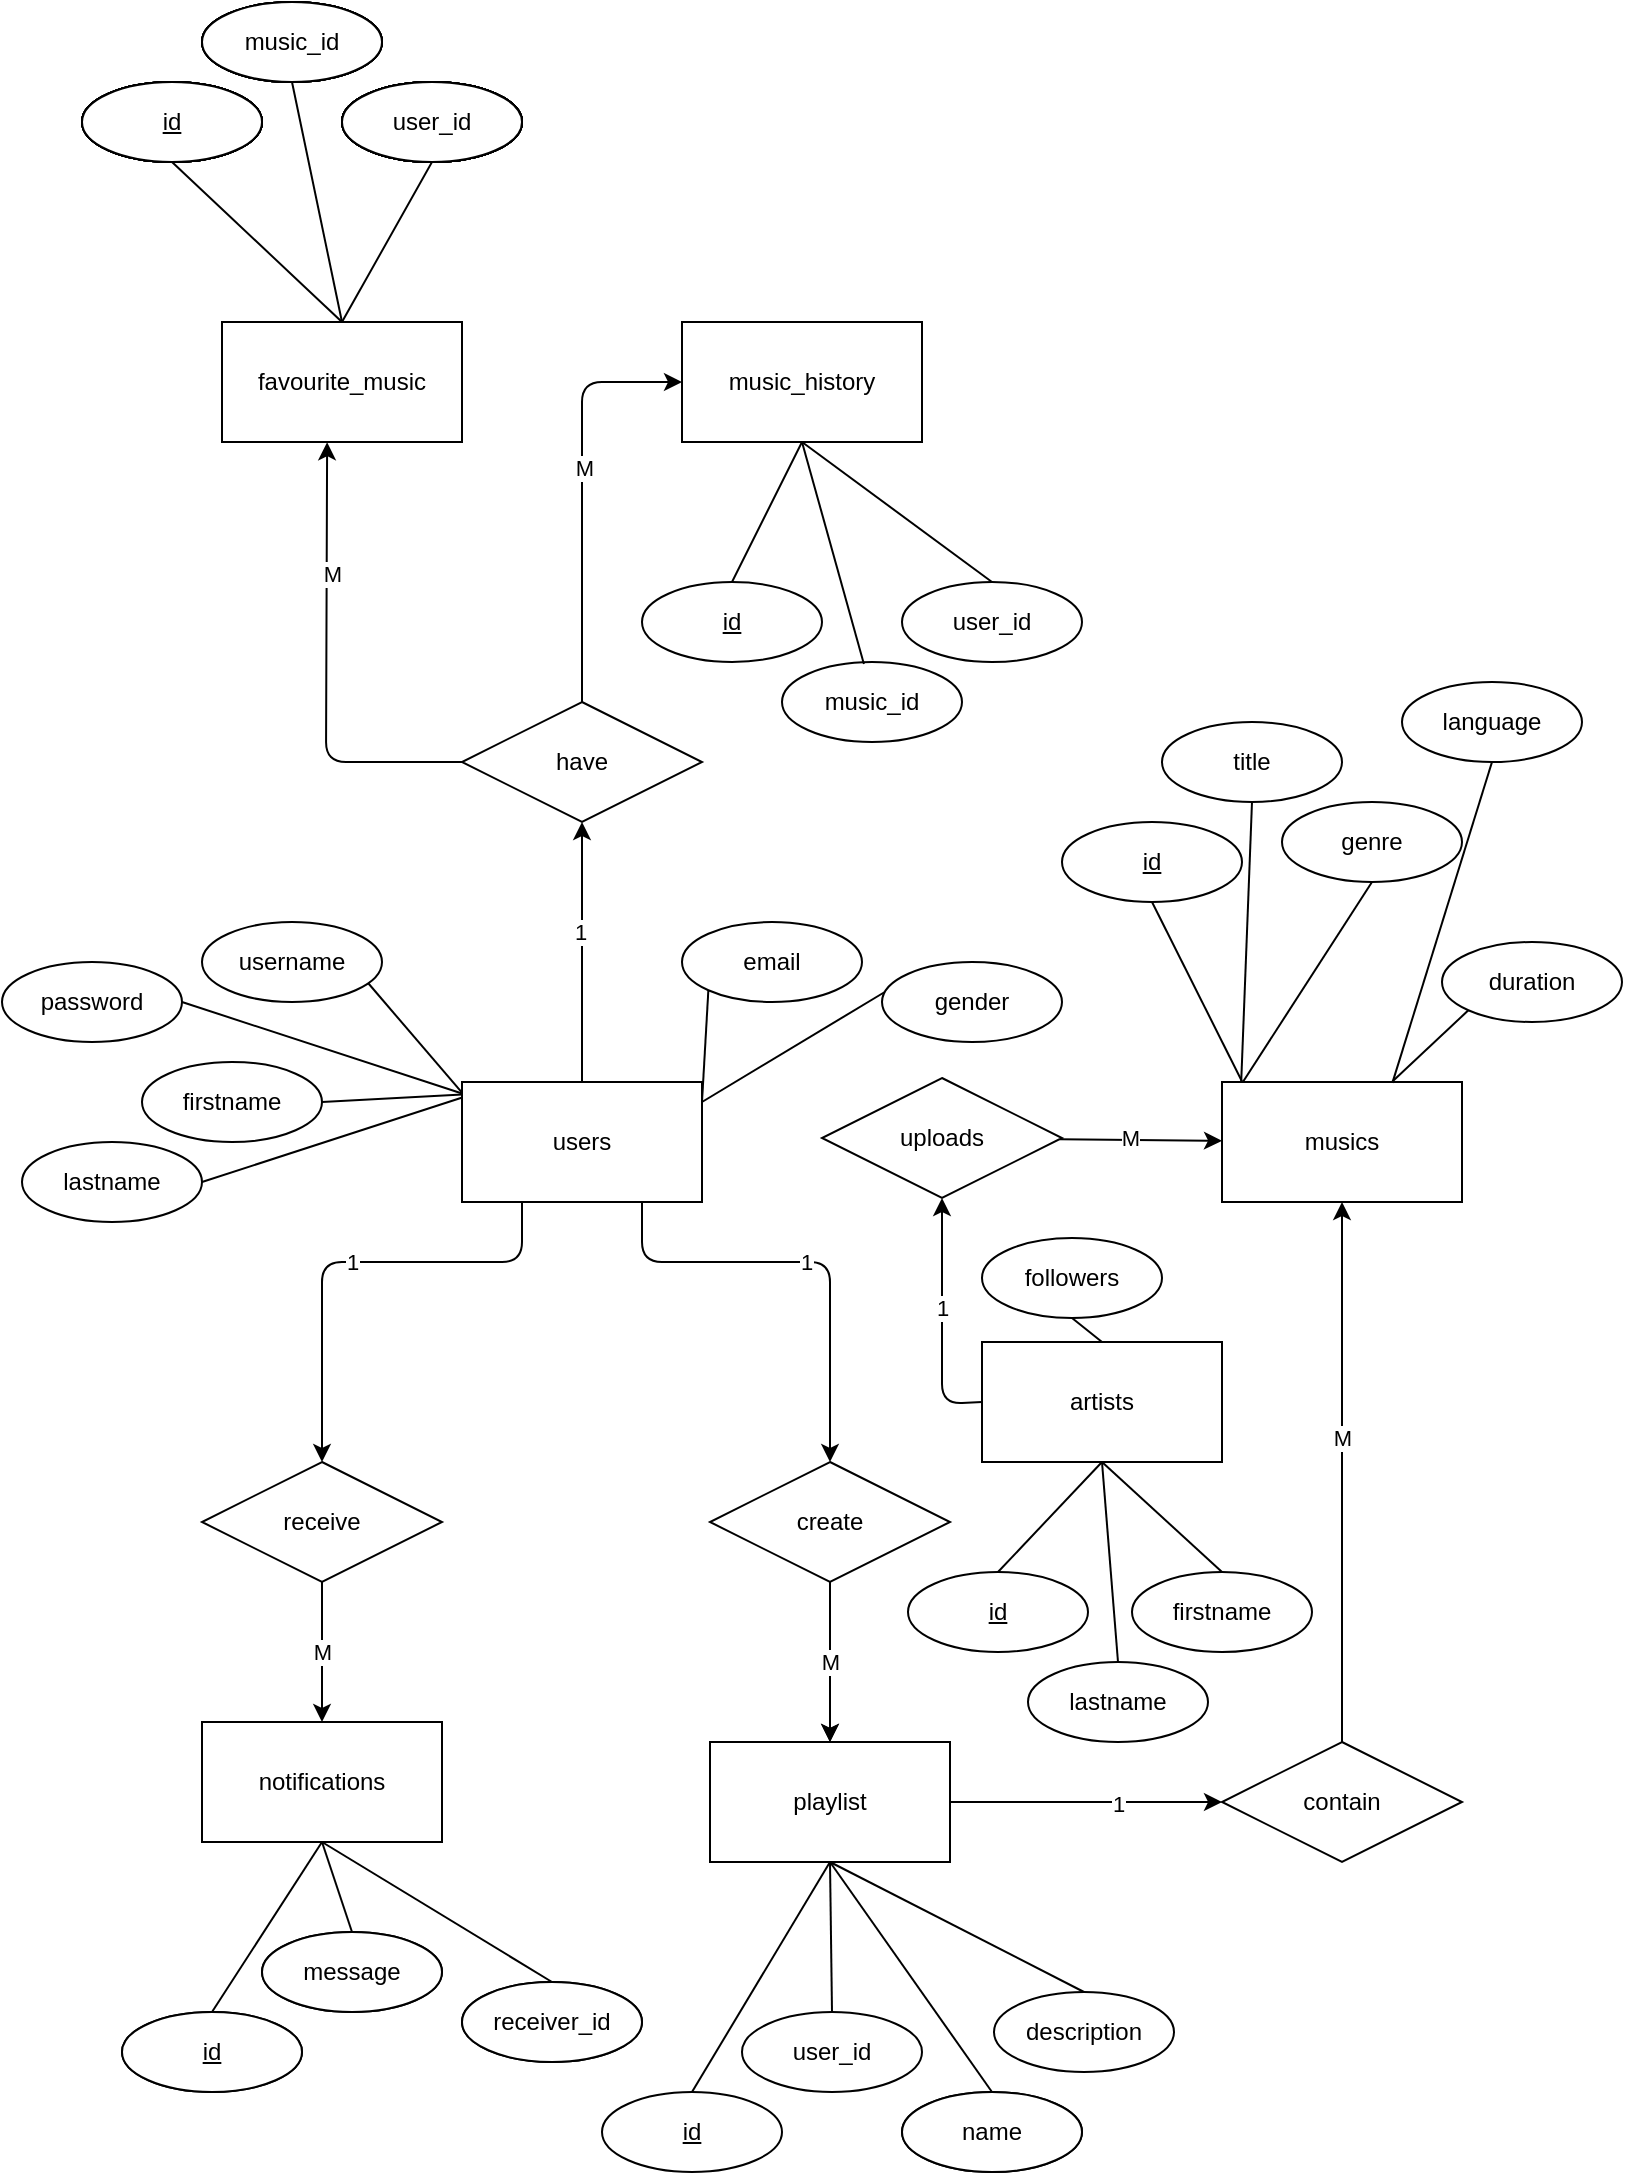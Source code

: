 <mxfile>
    <diagram id="DsQoHibvoadEAt-vH2lD" name="Page-1">
        <mxGraphModel dx="448" dy="312" grid="0" gridSize="10" guides="1" tooltips="1" connect="1" arrows="1" fold="1" page="1" pageScale="1" pageWidth="827" pageHeight="1169" background="#ffffff" math="0" shadow="0">
            <root>
                <mxCell id="0"/>
                <mxCell id="1" parent="0"/>
                <mxCell id="21" value="1" style="edgeStyle=none;html=1;entryX=0.5;entryY=0;entryDx=0;entryDy=0;exitX=0.25;exitY=1;exitDx=0;exitDy=0;fillColor=#FFFFFF;strokeColor=#000000;fontColor=#000000;labelBackgroundColor=#FFFFFF;" edge="1" parent="1" source="2" target="12">
                    <mxGeometry x="0.001" relative="1" as="geometry">
                        <Array as="points">
                            <mxPoint x="270" y="690"/>
                            <mxPoint x="170" y="690"/>
                        </Array>
                        <mxPoint as="offset"/>
                    </mxGeometry>
                </mxCell>
                <mxCell id="30" style="edgeStyle=none;html=1;entryX=0.5;entryY=1;entryDx=0;entryDy=0;fillColor=#FFFFFF;strokeColor=#000000;fontColor=#000000;labelBackgroundColor=none;" edge="1" parent="1" source="2" target="10">
                    <mxGeometry relative="1" as="geometry"/>
                </mxCell>
                <mxCell id="153" value="1" style="edgeLabel;html=1;align=center;verticalAlign=middle;resizable=0;points=[];fillColor=#FFFFFF;strokeColor=#000000;fontColor=#000000;labelBackgroundColor=none;" vertex="1" connectable="0" parent="30">
                    <mxGeometry x="0.163" y="1" relative="1" as="geometry">
                        <mxPoint as="offset"/>
                    </mxGeometry>
                </mxCell>
                <mxCell id="159" value="1" style="edgeLabel;html=1;align=center;verticalAlign=middle;resizable=0;points=[];fillColor=#FFFFFF;strokeColor=#000000;fontColor=#000000;labelBackgroundColor=#FFFFFF;" vertex="1" connectable="0" parent="30">
                    <mxGeometry x="0.163" y="1" relative="1" as="geometry">
                        <mxPoint as="offset"/>
                    </mxGeometry>
                </mxCell>
                <mxCell id="40" value="1" style="edgeStyle=none;html=1;entryX=0.5;entryY=0;entryDx=0;entryDy=0;exitX=0.75;exitY=1;exitDx=0;exitDy=0;fillColor=#FFFFFF;strokeColor=#000000;fontColor=#000000;labelBackgroundColor=#FFFFFF;" edge="1" parent="1" source="2" target="20">
                    <mxGeometry x="0.0" relative="1" as="geometry">
                        <Array as="points">
                            <mxPoint x="330" y="690"/>
                            <mxPoint x="424" y="690"/>
                        </Array>
                        <mxPoint as="offset"/>
                    </mxGeometry>
                </mxCell>
                <mxCell id="2" value="users&lt;br&gt;" style="rounded=0;whiteSpace=wrap;html=1;fillColor=#FFFFFF;strokeColor=#000000;fontColor=#000000;labelBackgroundColor=none;" vertex="1" parent="1">
                    <mxGeometry x="240" y="600" width="120" height="60" as="geometry"/>
                </mxCell>
                <mxCell id="3" value="favourite_music" style="rounded=0;whiteSpace=wrap;html=1;fillColor=#FFFFFF;strokeColor=#000000;fontColor=#000000;labelBackgroundColor=none;" vertex="1" parent="1">
                    <mxGeometry x="120" y="220" width="120" height="60" as="geometry"/>
                </mxCell>
                <mxCell id="4" value="musics" style="rounded=0;whiteSpace=wrap;html=1;fillColor=#FFFFFF;strokeColor=#000000;fontColor=#000000;labelBackgroundColor=none;" vertex="1" parent="1">
                    <mxGeometry x="620" y="600" width="120" height="60" as="geometry"/>
                </mxCell>
                <mxCell id="5" value="music_history" style="rounded=0;whiteSpace=wrap;html=1;fillColor=#FFFFFF;strokeColor=#000000;fontColor=#000000;labelBackgroundColor=none;" vertex="1" parent="1">
                    <mxGeometry x="350" y="220" width="120" height="60" as="geometry"/>
                </mxCell>
                <mxCell id="6" value="notifications" style="rounded=0;whiteSpace=wrap;html=1;fillColor=#FFFFFF;strokeColor=#000000;fontColor=#000000;labelBackgroundColor=none;" vertex="1" parent="1">
                    <mxGeometry x="110" y="920" width="120" height="60" as="geometry"/>
                </mxCell>
                <mxCell id="26" style="edgeStyle=none;html=1;entryX=0;entryY=0.5;entryDx=0;entryDy=0;fillColor=#FFFFFF;strokeColor=#000000;fontColor=#000000;labelBackgroundColor=none;" edge="1" parent="1" source="7" target="25">
                    <mxGeometry relative="1" as="geometry"/>
                </mxCell>
                <mxCell id="156" value="1" style="edgeLabel;html=1;align=center;verticalAlign=middle;resizable=0;points=[];fillColor=#FFFFFF;strokeColor=#000000;fontColor=#000000;labelBackgroundColor=none;" vertex="1" connectable="0" parent="26">
                    <mxGeometry x="0.236" y="-1" relative="1" as="geometry">
                        <mxPoint as="offset"/>
                    </mxGeometry>
                </mxCell>
                <mxCell id="162" value="1" style="edgeLabel;html=1;align=center;verticalAlign=middle;resizable=0;points=[];fillColor=#FFFFFF;strokeColor=#000000;fontColor=#000000;labelBackgroundColor=#FFFFFF;" vertex="1" connectable="0" parent="26">
                    <mxGeometry x="0.236" y="-1" relative="1" as="geometry">
                        <mxPoint as="offset"/>
                    </mxGeometry>
                </mxCell>
                <mxCell id="7" value="playlist" style="rounded=0;whiteSpace=wrap;html=1;fillColor=#FFFFFF;strokeColor=#000000;fontColor=#000000;labelBackgroundColor=none;" vertex="1" parent="1">
                    <mxGeometry x="364" y="930" width="120" height="60" as="geometry"/>
                </mxCell>
                <mxCell id="14" style="edgeStyle=none;html=1;fillColor=#FFFFFF;strokeColor=#000000;fontColor=#000000;labelBackgroundColor=none;" edge="1" parent="1" source="9" target="4">
                    <mxGeometry relative="1" as="geometry"/>
                </mxCell>
                <mxCell id="58" value="M" style="edgeLabel;html=1;align=center;verticalAlign=middle;resizable=0;points=[];fillColor=#FFFFFF;strokeColor=#000000;fontColor=#000000;labelBackgroundColor=none;" vertex="1" connectable="0" parent="14">
                    <mxGeometry x="-0.142" y="1" relative="1" as="geometry">
                        <mxPoint as="offset"/>
                    </mxGeometry>
                </mxCell>
                <mxCell id="161" value="M" style="edgeLabel;html=1;align=center;verticalAlign=middle;resizable=0;points=[];fillColor=#FFFFFF;strokeColor=#000000;fontColor=#000000;labelBackgroundColor=#FFFFFF;" vertex="1" connectable="0" parent="14">
                    <mxGeometry x="-0.142" y="1" relative="1" as="geometry">
                        <mxPoint as="offset"/>
                    </mxGeometry>
                </mxCell>
                <mxCell id="9" value="uploads" style="shape=rhombus;perimeter=rhombusPerimeter;whiteSpace=wrap;html=1;align=center;fillColor=#FFFFFF;strokeColor=#000000;fontColor=#000000;labelBackgroundColor=none;" vertex="1" parent="1">
                    <mxGeometry x="420" y="598" width="120" height="60" as="geometry"/>
                </mxCell>
                <mxCell id="31" style="edgeStyle=none;html=1;entryX=0.438;entryY=1.002;entryDx=0;entryDy=0;entryPerimeter=0;exitX=0;exitY=0.5;exitDx=0;exitDy=0;fillColor=#FFFFFF;strokeColor=#000000;fontColor=#000000;labelBackgroundColor=none;" edge="1" parent="1" source="10" target="3">
                    <mxGeometry relative="1" as="geometry">
                        <Array as="points">
                            <mxPoint x="172" y="440"/>
                        </Array>
                    </mxGeometry>
                </mxCell>
                <mxCell id="154" value="M" style="edgeLabel;html=1;align=center;verticalAlign=middle;resizable=0;points=[];fillColor=#FFFFFF;strokeColor=#000000;fontColor=#000000;labelBackgroundColor=#FFFFFF;" vertex="1" connectable="0" parent="31">
                    <mxGeometry x="0.427" y="-2" relative="1" as="geometry">
                        <mxPoint as="offset"/>
                    </mxGeometry>
                </mxCell>
                <mxCell id="32" style="edgeStyle=none;html=1;entryX=0;entryY=0.5;entryDx=0;entryDy=0;exitX=0.5;exitY=0;exitDx=0;exitDy=0;fillColor=#FFFFFF;strokeColor=#000000;fontColor=#000000;labelBackgroundColor=none;" edge="1" parent="1" source="10" target="5">
                    <mxGeometry relative="1" as="geometry">
                        <Array as="points">
                            <mxPoint x="300" y="250"/>
                        </Array>
                    </mxGeometry>
                </mxCell>
                <mxCell id="155" value="M" style="edgeLabel;html=1;align=center;verticalAlign=middle;resizable=0;points=[];fillColor=#FFFFFF;strokeColor=#000000;fontColor=#000000;labelBackgroundColor=none;" vertex="1" connectable="0" parent="32">
                    <mxGeometry x="0.121" y="-1" relative="1" as="geometry">
                        <mxPoint as="offset"/>
                    </mxGeometry>
                </mxCell>
                <mxCell id="158" value="M" style="edgeLabel;html=1;align=center;verticalAlign=middle;resizable=0;points=[];fillColor=#FFFFFF;strokeColor=#000000;fontColor=#000000;labelBackgroundColor=#FFFFFF;" vertex="1" connectable="0" parent="32">
                    <mxGeometry x="0.121" y="-1" relative="1" as="geometry">
                        <mxPoint as="offset"/>
                    </mxGeometry>
                </mxCell>
                <mxCell id="10" value="have" style="shape=rhombus;perimeter=rhombusPerimeter;whiteSpace=wrap;html=1;align=center;fillColor=#FFFFFF;strokeColor=#000000;fontColor=#000000;labelBackgroundColor=none;" vertex="1" parent="1">
                    <mxGeometry x="240" y="410" width="120" height="60" as="geometry"/>
                </mxCell>
                <mxCell id="12" value="receive" style="shape=rhombus;perimeter=rhombusPerimeter;whiteSpace=wrap;html=1;align=center;fillColor=#FFFFFF;strokeColor=#000000;fontColor=#000000;labelBackgroundColor=none;" vertex="1" parent="1">
                    <mxGeometry x="110" y="790" width="120" height="60" as="geometry"/>
                </mxCell>
                <mxCell id="24" value="M" style="edgeStyle=none;html=1;entryX=0.5;entryY=0;entryDx=0;entryDy=0;fillColor=#FFFFFF;strokeColor=#000000;fontColor=#000000;labelBackgroundColor=none;" edge="1" parent="1" source="20" target="7">
                    <mxGeometry relative="1" as="geometry"/>
                </mxCell>
                <mxCell id="20" value="create" style="shape=rhombus;perimeter=rhombusPerimeter;whiteSpace=wrap;html=1;align=center;fillColor=#FFFFFF;strokeColor=#000000;fontColor=#000000;labelBackgroundColor=none;" vertex="1" parent="1">
                    <mxGeometry x="364" y="790" width="120" height="60" as="geometry"/>
                </mxCell>
                <mxCell id="27" style="edgeStyle=none;html=1;entryX=0.5;entryY=1;entryDx=0;entryDy=0;fillColor=#FFFFFF;strokeColor=#000000;fontColor=#000000;labelBackgroundColor=none;" edge="1" parent="1" source="25" target="4">
                    <mxGeometry relative="1" as="geometry">
                        <mxPoint x="770" y="960" as="targetPoint"/>
                    </mxGeometry>
                </mxCell>
                <mxCell id="157" value="M" style="edgeLabel;html=1;align=center;verticalAlign=middle;resizable=0;points=[];fillColor=#FFFFFF;strokeColor=#000000;fontColor=#000000;labelBackgroundColor=none;" vertex="1" connectable="0" parent="27">
                    <mxGeometry x="0.124" relative="1" as="geometry">
                        <mxPoint y="-1" as="offset"/>
                    </mxGeometry>
                </mxCell>
                <mxCell id="163" value="M" style="edgeLabel;html=1;align=center;verticalAlign=middle;resizable=0;points=[];fillColor=#FFFFFF;strokeColor=#000000;fontColor=#000000;labelBackgroundColor=#FFFFFF;" vertex="1" connectable="0" parent="27">
                    <mxGeometry x="0.124" relative="1" as="geometry">
                        <mxPoint y="-1" as="offset"/>
                    </mxGeometry>
                </mxCell>
                <mxCell id="25" value="contain" style="shape=rhombus;perimeter=rhombusPerimeter;whiteSpace=wrap;html=1;align=center;fillColor=#FFFFFF;strokeColor=#000000;fontColor=#000000;labelBackgroundColor=none;" vertex="1" parent="1">
                    <mxGeometry x="620" y="930" width="120" height="60" as="geometry"/>
                </mxCell>
                <mxCell id="39" value="username" style="ellipse;whiteSpace=wrap;html=1;fillColor=#FFFFFF;strokeColor=#000000;fontColor=#000000;labelBackgroundColor=none;" vertex="1" parent="1">
                    <mxGeometry x="110" y="520" width="90" height="40" as="geometry"/>
                </mxCell>
                <mxCell id="42" value="password" style="ellipse;whiteSpace=wrap;html=1;fillColor=#FFFFFF;strokeColor=#000000;fontColor=#000000;labelBackgroundColor=none;" vertex="1" parent="1">
                    <mxGeometry x="10" y="540" width="90" height="40" as="geometry"/>
                </mxCell>
                <mxCell id="44" value="" style="endArrow=none;html=1;sketch=0;entryX=0;entryY=0.089;entryDx=0;entryDy=0;entryPerimeter=0;exitX=0.925;exitY=0.769;exitDx=0;exitDy=0;exitPerimeter=0;fillColor=#FFFFFF;strokeColor=#000000;fontColor=#000000;labelBackgroundColor=none;" edge="1" parent="1" source="39" target="2">
                    <mxGeometry width="50" height="50" relative="1" as="geometry">
                        <mxPoint x="200" y="540" as="sourcePoint"/>
                        <mxPoint x="250" y="610" as="targetPoint"/>
                    </mxGeometry>
                </mxCell>
                <mxCell id="45" value="" style="endArrow=none;html=1;sketch=0;exitX=1;exitY=0.5;exitDx=0;exitDy=0;entryX=-0.003;entryY=0.094;entryDx=0;entryDy=0;entryPerimeter=0;fillColor=#FFFFFF;strokeColor=#000000;fontColor=#000000;labelBackgroundColor=none;" edge="1" parent="1" source="42" target="2">
                    <mxGeometry width="50" height="50" relative="1" as="geometry">
                        <mxPoint x="210.0" y="550" as="sourcePoint"/>
                        <mxPoint x="230" y="620" as="targetPoint"/>
                    </mxGeometry>
                </mxCell>
                <mxCell id="47" value="firstname" style="ellipse;whiteSpace=wrap;html=1;fillColor=#FFFFFF;strokeColor=#000000;fontColor=#000000;labelBackgroundColor=none;" vertex="1" parent="1">
                    <mxGeometry x="80" y="590" width="90" height="40" as="geometry"/>
                </mxCell>
                <mxCell id="48" value="" style="endArrow=none;html=1;sketch=0;exitX=1;exitY=0.5;exitDx=0;exitDy=0;entryX=0.001;entryY=0.104;entryDx=0;entryDy=0;entryPerimeter=0;fillColor=#FFFFFF;strokeColor=#000000;fontColor=#000000;labelBackgroundColor=none;" edge="1" source="47" parent="1" target="2">
                    <mxGeometry width="50" height="50" relative="1" as="geometry">
                        <mxPoint x="210.0" y="600" as="sourcePoint"/>
                        <mxPoint x="239.64" y="655.64" as="targetPoint"/>
                    </mxGeometry>
                </mxCell>
                <mxCell id="49" value="lastname" style="ellipse;whiteSpace=wrap;html=1;fillColor=#FFFFFF;strokeColor=#000000;fontColor=#000000;labelBackgroundColor=none;" vertex="1" parent="1">
                    <mxGeometry x="20" y="630" width="90" height="40" as="geometry"/>
                </mxCell>
                <mxCell id="50" value="" style="endArrow=none;html=1;sketch=0;exitX=1;exitY=0.5;exitDx=0;exitDy=0;entryX=-0.002;entryY=0.131;entryDx=0;entryDy=0;entryPerimeter=0;fillColor=#FFFFFF;strokeColor=#000000;fontColor=#000000;labelBackgroundColor=none;" edge="1" source="49" parent="1" target="2">
                    <mxGeometry width="50" height="50" relative="1" as="geometry">
                        <mxPoint x="120.0" y="640" as="sourcePoint"/>
                        <mxPoint x="150.12" y="646.24" as="targetPoint"/>
                    </mxGeometry>
                </mxCell>
                <mxCell id="51" value="email" style="ellipse;whiteSpace=wrap;html=1;fillColor=#FFFFFF;strokeColor=#000000;fontColor=#000000;labelBackgroundColor=none;" vertex="1" parent="1">
                    <mxGeometry x="350" y="520" width="90" height="40" as="geometry"/>
                </mxCell>
                <mxCell id="52" value="" style="endArrow=none;html=1;sketch=0;exitX=0;exitY=1;exitDx=0;exitDy=0;entryX=1;entryY=0.167;entryDx=0;entryDy=0;entryPerimeter=0;fillColor=#FFFFFF;strokeColor=#000000;fontColor=#000000;labelBackgroundColor=none;" edge="1" source="51" parent="1" target="2">
                    <mxGeometry width="50" height="50" relative="1" as="geometry">
                        <mxPoint x="509.18" y="550" as="sourcePoint"/>
                        <mxPoint x="538.82" y="605.64" as="targetPoint"/>
                    </mxGeometry>
                </mxCell>
                <mxCell id="54" value="gender" style="ellipse;whiteSpace=wrap;html=1;fillColor=#FFFFFF;strokeColor=#000000;fontColor=#000000;labelBackgroundColor=none;" vertex="1" parent="1">
                    <mxGeometry x="450" y="540" width="90" height="40" as="geometry"/>
                </mxCell>
                <mxCell id="55" value="" style="endArrow=none;html=1;sketch=0;exitX=0.013;exitY=0.378;exitDx=0;exitDy=0;exitPerimeter=0;fillColor=#FFFFFF;strokeColor=#000000;fontColor=#000000;labelBackgroundColor=none;" edge="1" parent="1" source="54">
                    <mxGeometry width="50" height="50" relative="1" as="geometry">
                        <mxPoint x="393.265" y="594.18" as="sourcePoint"/>
                        <mxPoint x="360" y="610" as="targetPoint"/>
                    </mxGeometry>
                </mxCell>
                <mxCell id="59" value="" style="endArrow=none;html=1;sketch=0;exitX=0.5;exitY=1;exitDx=0;exitDy=0;entryX=0.085;entryY=0.002;entryDx=0;entryDy=0;entryPerimeter=0;fillColor=#FFFFFF;strokeColor=#000000;fontColor=#000000;labelBackgroundColor=none;" edge="1" source="60" parent="1" target="4">
                    <mxGeometry width="50" height="50" relative="1" as="geometry">
                        <mxPoint x="813.265" y="594.18" as="sourcePoint"/>
                        <mxPoint x="780" y="610" as="targetPoint"/>
                    </mxGeometry>
                </mxCell>
                <mxCell id="60" value="&lt;u&gt;id&lt;/u&gt;" style="ellipse;whiteSpace=wrap;html=1;fillColor=#FFFFFF;strokeColor=#000000;fontColor=#000000;labelBackgroundColor=none;" vertex="1" parent="1">
                    <mxGeometry x="540" y="470" width="90" height="40" as="geometry"/>
                </mxCell>
                <mxCell id="61" value="title" style="ellipse;whiteSpace=wrap;html=1;fillColor=#FFFFFF;strokeColor=#000000;fontColor=#000000;labelBackgroundColor=none;" vertex="1" parent="1">
                    <mxGeometry x="590" y="420" width="90" height="40" as="geometry"/>
                </mxCell>
                <mxCell id="62" value="" style="endArrow=none;html=1;sketch=0;exitX=0.5;exitY=1;exitDx=0;exitDy=0;entryX=0.08;entryY=0.002;entryDx=0;entryDy=0;entryPerimeter=0;fillColor=#FFFFFF;strokeColor=#000000;fontColor=#000000;labelBackgroundColor=none;" edge="1" source="61" parent="1" target="4">
                    <mxGeometry width="50" height="50" relative="1" as="geometry">
                        <mxPoint x="813.265" y="644.18" as="sourcePoint"/>
                        <mxPoint x="780" y="660" as="targetPoint"/>
                    </mxGeometry>
                </mxCell>
                <mxCell id="63" value="genre" style="ellipse;whiteSpace=wrap;html=1;fillColor=#FFFFFF;strokeColor=#000000;fontColor=#000000;labelBackgroundColor=none;" vertex="1" parent="1">
                    <mxGeometry x="650" y="460" width="90" height="40" as="geometry"/>
                </mxCell>
                <mxCell id="64" value="" style="endArrow=none;html=1;sketch=0;exitX=0.5;exitY=1;exitDx=0;exitDy=0;entryX=0.087;entryY=0;entryDx=0;entryDy=0;entryPerimeter=0;fillColor=#FFFFFF;strokeColor=#000000;fontColor=#000000;labelBackgroundColor=none;" edge="1" source="63" parent="1" target="4">
                    <mxGeometry width="50" height="50" relative="1" as="geometry">
                        <mxPoint x="893.025" y="674.18" as="sourcePoint"/>
                        <mxPoint x="780" y="610" as="targetPoint"/>
                    </mxGeometry>
                </mxCell>
                <mxCell id="65" value="" style="endArrow=none;html=1;sketch=0;exitX=0.5;exitY=1;exitDx=0;exitDy=0;entryX=0.71;entryY=0.007;entryDx=0;entryDy=0;entryPerimeter=0;fillColor=#FFFFFF;strokeColor=#000000;fontColor=#000000;labelBackgroundColor=none;" edge="1" source="66" parent="1" target="4">
                    <mxGeometry width="50" height="50" relative="1" as="geometry">
                        <mxPoint x="965.025" y="704.18" as="sourcePoint"/>
                        <mxPoint x="780" y="610" as="targetPoint"/>
                    </mxGeometry>
                </mxCell>
                <mxCell id="66" value="language" style="ellipse;whiteSpace=wrap;html=1;fillColor=#FFFFFF;strokeColor=#000000;fontColor=#000000;labelBackgroundColor=none;" vertex="1" parent="1">
                    <mxGeometry x="710" y="400" width="90" height="40" as="geometry"/>
                </mxCell>
                <mxCell id="67" value="" style="endArrow=none;html=1;sketch=0;exitX=0;exitY=1;exitDx=0;exitDy=0;entryX=0.71;entryY=-0.004;entryDx=0;entryDy=0;entryPerimeter=0;fillColor=#FFFFFF;strokeColor=#000000;fontColor=#000000;labelBackgroundColor=none;" edge="1" source="68" parent="1" target="4">
                    <mxGeometry width="50" height="50" relative="1" as="geometry">
                        <mxPoint x="911.025" y="754.18" as="sourcePoint"/>
                        <mxPoint x="726" y="660" as="targetPoint"/>
                    </mxGeometry>
                </mxCell>
                <mxCell id="68" value="duration" style="ellipse;whiteSpace=wrap;html=1;fillColor=#FFFFFF;strokeColor=#000000;fontColor=#000000;labelBackgroundColor=none;" vertex="1" parent="1">
                    <mxGeometry x="730" y="530" width="90" height="40" as="geometry"/>
                </mxCell>
                <mxCell id="71" value="" style="endArrow=none;html=1;sketch=0;exitX=0.5;exitY=1;exitDx=0;exitDy=0;entryX=0.5;entryY=0;entryDx=0;entryDy=0;fillColor=#FFFFFF;strokeColor=#000000;fontColor=#000000;labelBackgroundColor=none;" edge="1" source="72" parent="1" target="3">
                    <mxGeometry width="50" height="50" relative="1" as="geometry">
                        <mxPoint x="93.265" y="224.18" as="sourcePoint"/>
                        <mxPoint x="60.0" y="240" as="targetPoint"/>
                    </mxGeometry>
                </mxCell>
                <mxCell id="72" value="&lt;u&gt;id&lt;/u&gt;" style="ellipse;whiteSpace=wrap;html=1;fillColor=#FFFFFF;strokeColor=#000000;fontColor=#000000;labelBackgroundColor=none;" vertex="1" parent="1">
                    <mxGeometry x="50" y="100" width="90" height="40" as="geometry"/>
                </mxCell>
                <mxCell id="73" value="music_id" style="ellipse;whiteSpace=wrap;html=1;fillColor=#FFFFFF;strokeColor=#000000;fontColor=#000000;labelBackgroundColor=none;" vertex="1" parent="1">
                    <mxGeometry x="110.0" y="60" width="90" height="40" as="geometry"/>
                </mxCell>
                <mxCell id="74" value="" style="endArrow=none;html=1;sketch=0;exitX=0.5;exitY=1;exitDx=0;exitDy=0;entryX=0.5;entryY=0;entryDx=0;entryDy=0;fillColor=#FFFFFF;strokeColor=#000000;fontColor=#000000;labelBackgroundColor=none;" edge="1" source="73" parent="1" target="3">
                    <mxGeometry width="50" height="50" relative="1" as="geometry">
                        <mxPoint x="43.025" y="204.18" as="sourcePoint"/>
                        <mxPoint x="-20" y="300" as="targetPoint"/>
                    </mxGeometry>
                </mxCell>
                <mxCell id="75" value="user_id" style="ellipse;whiteSpace=wrap;html=1;fillColor=#FFFFFF;strokeColor=#000000;fontColor=#000000;labelBackgroundColor=none;" vertex="1" parent="1">
                    <mxGeometry x="180" y="100" width="90" height="40" as="geometry"/>
                </mxCell>
                <mxCell id="76" value="" style="endArrow=none;html=1;sketch=0;exitX=0.5;exitY=1;exitDx=0;exitDy=0;entryX=0.5;entryY=0;entryDx=0;entryDy=0;fillColor=#FFFFFF;strokeColor=#000000;fontColor=#000000;labelBackgroundColor=none;" edge="1" source="75" parent="1" target="3">
                    <mxGeometry width="50" height="50" relative="1" as="geometry">
                        <mxPoint x="113.025" y="244.18" as="sourcePoint"/>
                        <mxPoint x="250" y="260" as="targetPoint"/>
                    </mxGeometry>
                </mxCell>
                <mxCell id="79" value="user_id" style="ellipse;whiteSpace=wrap;html=1;fillColor=#FFFFFF;strokeColor=#000000;fontColor=#000000;labelBackgroundColor=none;" vertex="1" parent="1">
                    <mxGeometry x="180" y="100" width="90" height="40" as="geometry"/>
                </mxCell>
                <mxCell id="81" value="user_id" style="ellipse;whiteSpace=wrap;html=1;fillColor=#FFFFFF;strokeColor=#000000;fontColor=#000000;labelBackgroundColor=none;" vertex="1" parent="1">
                    <mxGeometry x="180" y="100" width="90" height="40" as="geometry"/>
                </mxCell>
                <mxCell id="82" value="&lt;u&gt;id&lt;/u&gt;" style="ellipse;whiteSpace=wrap;html=1;fillColor=#FFFFFF;strokeColor=#000000;fontColor=#000000;labelBackgroundColor=none;" vertex="1" parent="1">
                    <mxGeometry x="50" y="100" width="90" height="40" as="geometry"/>
                </mxCell>
                <mxCell id="84" value="user_id" style="ellipse;whiteSpace=wrap;html=1;fillColor=#FFFFFF;strokeColor=#000000;fontColor=#000000;labelBackgroundColor=none;" vertex="1" parent="1">
                    <mxGeometry x="180" y="100" width="90" height="40" as="geometry"/>
                </mxCell>
                <mxCell id="85" value="&lt;u&gt;id&lt;/u&gt;" style="ellipse;whiteSpace=wrap;html=1;fillColor=#FFFFFF;strokeColor=#000000;fontColor=#000000;labelBackgroundColor=none;" vertex="1" parent="1">
                    <mxGeometry x="50" y="100" width="90" height="40" as="geometry"/>
                </mxCell>
                <mxCell id="86" value="music_id" style="ellipse;whiteSpace=wrap;html=1;fillColor=#FFFFFF;strokeColor=#000000;fontColor=#000000;labelBackgroundColor=none;" vertex="1" parent="1">
                    <mxGeometry x="110.0" y="60" width="90" height="40" as="geometry"/>
                </mxCell>
                <mxCell id="89" value="user_id" style="ellipse;whiteSpace=wrap;html=1;fillColor=#FFFFFF;strokeColor=#000000;fontColor=#000000;labelBackgroundColor=none;" vertex="1" parent="1">
                    <mxGeometry x="180" y="100" width="90" height="40" as="geometry"/>
                </mxCell>
                <mxCell id="90" value="&lt;u&gt;id&lt;/u&gt;" style="ellipse;whiteSpace=wrap;html=1;fillColor=#FFFFFF;strokeColor=#000000;fontColor=#000000;labelBackgroundColor=none;" vertex="1" parent="1">
                    <mxGeometry x="50" y="100" width="90" height="40" as="geometry"/>
                </mxCell>
                <mxCell id="91" value="music_id" style="ellipse;whiteSpace=wrap;html=1;fillColor=#FFFFFF;strokeColor=#000000;fontColor=#000000;labelBackgroundColor=none;" vertex="1" parent="1">
                    <mxGeometry x="110.0" y="60" width="90" height="40" as="geometry"/>
                </mxCell>
                <mxCell id="94" value="user_id" style="ellipse;whiteSpace=wrap;html=1;fillColor=#FFFFFF;strokeColor=#000000;fontColor=#000000;labelBackgroundColor=none;" vertex="1" parent="1">
                    <mxGeometry x="460" y="350" width="90" height="40" as="geometry"/>
                </mxCell>
                <mxCell id="95" value="&lt;u&gt;id&lt;/u&gt;" style="ellipse;whiteSpace=wrap;html=1;fillColor=#FFFFFF;strokeColor=#000000;fontColor=#000000;labelBackgroundColor=none;" vertex="1" parent="1">
                    <mxGeometry x="330" y="350" width="90" height="40" as="geometry"/>
                </mxCell>
                <mxCell id="96" value="music_id" style="ellipse;whiteSpace=wrap;html=1;fillColor=#FFFFFF;strokeColor=#000000;fontColor=#000000;labelBackgroundColor=none;" vertex="1" parent="1">
                    <mxGeometry x="400" y="390" width="90" height="40" as="geometry"/>
                </mxCell>
                <mxCell id="97" value="" style="endArrow=none;html=1;sketch=0;exitX=0.5;exitY=0;exitDx=0;exitDy=0;entryX=0.5;entryY=1;entryDx=0;entryDy=0;fillColor=#FFFFFF;strokeColor=#000000;fontColor=#000000;labelBackgroundColor=none;" edge="1" parent="1" source="95" target="5">
                    <mxGeometry width="50" height="50" relative="1" as="geometry">
                        <mxPoint x="475" y="430" as="sourcePoint"/>
                        <mxPoint x="560" y="510" as="targetPoint"/>
                    </mxGeometry>
                </mxCell>
                <mxCell id="98" value="" style="endArrow=none;html=1;sketch=0;exitX=0.5;exitY=1;exitDx=0;exitDy=0;entryX=0.455;entryY=0.024;entryDx=0;entryDy=0;entryPerimeter=0;fillColor=#FFFFFF;strokeColor=#000000;fontColor=#000000;labelBackgroundColor=none;" edge="1" parent="1" source="5" target="96">
                    <mxGeometry width="50" height="50" relative="1" as="geometry">
                        <mxPoint x="535" y="390" as="sourcePoint"/>
                        <mxPoint x="560" y="510" as="targetPoint"/>
                    </mxGeometry>
                </mxCell>
                <mxCell id="99" value="" style="endArrow=none;html=1;sketch=0;exitX=0.5;exitY=1;exitDx=0;exitDy=0;entryX=0.5;entryY=0;entryDx=0;entryDy=0;fillColor=#FFFFFF;strokeColor=#000000;fontColor=#000000;labelBackgroundColor=none;" edge="1" parent="1" source="5" target="94">
                    <mxGeometry width="50" height="50" relative="1" as="geometry">
                        <mxPoint x="605" y="430" as="sourcePoint"/>
                        <mxPoint x="560" y="510" as="targetPoint"/>
                    </mxGeometry>
                </mxCell>
                <mxCell id="100" value="&lt;u&gt;id&lt;/u&gt;" style="ellipse;whiteSpace=wrap;html=1;fillColor=#FFFFFF;strokeColor=#000000;fontColor=#000000;labelBackgroundColor=none;" vertex="1" parent="1">
                    <mxGeometry x="50" y="100" width="90" height="40" as="geometry"/>
                </mxCell>
                <mxCell id="101" value="music_id" style="ellipse;whiteSpace=wrap;html=1;fillColor=#FFFFFF;strokeColor=#000000;fontColor=#000000;labelBackgroundColor=none;" vertex="1" parent="1">
                    <mxGeometry x="110.0" y="60" width="90" height="40" as="geometry"/>
                </mxCell>
                <mxCell id="102" value="user_id" style="ellipse;whiteSpace=wrap;html=1;fillColor=#FFFFFF;strokeColor=#000000;fontColor=#000000;labelBackgroundColor=none;" vertex="1" parent="1">
                    <mxGeometry x="180" y="100" width="90" height="40" as="geometry"/>
                </mxCell>
                <mxCell id="103" value="user_id" style="ellipse;whiteSpace=wrap;html=1;fillColor=#FFFFFF;strokeColor=#000000;fontColor=#000000;labelBackgroundColor=none;" vertex="1" parent="1">
                    <mxGeometry x="180" y="100" width="90" height="40" as="geometry"/>
                </mxCell>
                <mxCell id="104" value="user_id" style="ellipse;whiteSpace=wrap;html=1;fillColor=#FFFFFF;strokeColor=#000000;fontColor=#000000;labelBackgroundColor=none;" vertex="1" parent="1">
                    <mxGeometry x="180" y="100" width="90" height="40" as="geometry"/>
                </mxCell>
                <mxCell id="105" value="&lt;u&gt;id&lt;/u&gt;" style="ellipse;whiteSpace=wrap;html=1;fillColor=#FFFFFF;strokeColor=#000000;fontColor=#000000;labelBackgroundColor=none;" vertex="1" parent="1">
                    <mxGeometry x="50" y="100" width="90" height="40" as="geometry"/>
                </mxCell>
                <mxCell id="106" value="user_id" style="ellipse;whiteSpace=wrap;html=1;fillColor=#FFFFFF;strokeColor=#000000;fontColor=#000000;labelBackgroundColor=none;" vertex="1" parent="1">
                    <mxGeometry x="180" y="100" width="90" height="40" as="geometry"/>
                </mxCell>
                <mxCell id="107" value="&lt;u&gt;id&lt;/u&gt;" style="ellipse;whiteSpace=wrap;html=1;fillColor=#FFFFFF;strokeColor=#000000;fontColor=#000000;labelBackgroundColor=none;" vertex="1" parent="1">
                    <mxGeometry x="50" y="100" width="90" height="40" as="geometry"/>
                </mxCell>
                <mxCell id="108" value="music_id" style="ellipse;whiteSpace=wrap;html=1;fillColor=#FFFFFF;strokeColor=#000000;fontColor=#000000;labelBackgroundColor=none;" vertex="1" parent="1">
                    <mxGeometry x="110.0" y="60" width="90" height="40" as="geometry"/>
                </mxCell>
                <mxCell id="109" value="user_id" style="ellipse;whiteSpace=wrap;html=1;fillColor=#FFFFFF;strokeColor=#000000;fontColor=#000000;labelBackgroundColor=none;" vertex="1" parent="1">
                    <mxGeometry x="180" y="100" width="90" height="40" as="geometry"/>
                </mxCell>
                <mxCell id="110" value="&lt;u&gt;id&lt;/u&gt;" style="ellipse;whiteSpace=wrap;html=1;fillColor=#FFFFFF;strokeColor=#000000;fontColor=#000000;labelBackgroundColor=none;" vertex="1" parent="1">
                    <mxGeometry x="50" y="100" width="90" height="40" as="geometry"/>
                </mxCell>
                <mxCell id="111" value="music_id" style="ellipse;whiteSpace=wrap;html=1;fillColor=#FFFFFF;strokeColor=#000000;fontColor=#000000;labelBackgroundColor=none;" vertex="1" parent="1">
                    <mxGeometry x="110.0" y="60" width="90" height="40" as="geometry"/>
                </mxCell>
                <mxCell id="130" value="message" style="ellipse;whiteSpace=wrap;html=1;fillColor=#FFFFFF;strokeColor=#000000;fontColor=#000000;labelBackgroundColor=none;" vertex="1" parent="1">
                    <mxGeometry x="140" y="1025" width="90" height="40" as="geometry"/>
                </mxCell>
                <mxCell id="134" value="&lt;u&gt;id&lt;/u&gt;" style="ellipse;whiteSpace=wrap;html=1;fillColor=#FFFFFF;strokeColor=#000000;fontColor=#000000;labelBackgroundColor=none;" vertex="1" parent="1">
                    <mxGeometry x="70" y="1065" width="90" height="40" as="geometry"/>
                </mxCell>
                <mxCell id="135" value="receiver_id" style="ellipse;whiteSpace=wrap;html=1;fillColor=#FFFFFF;strokeColor=#000000;fontColor=#000000;labelBackgroundColor=none;" vertex="1" parent="1">
                    <mxGeometry x="240" y="1050" width="90" height="40" as="geometry"/>
                </mxCell>
                <mxCell id="136" value="" style="endArrow=none;html=1;sketch=0;exitX=0.5;exitY=0;exitDx=0;exitDy=0;entryX=0.5;entryY=1;entryDx=0;entryDy=0;fillColor=#FFFFFF;strokeColor=#000000;fontColor=#000000;labelBackgroundColor=none;" edge="1" parent="1" source="134" target="6">
                    <mxGeometry width="50" height="50" relative="1" as="geometry">
                        <mxPoint x="135" y="1120" as="sourcePoint"/>
                        <mxPoint x="220" y="1200" as="targetPoint"/>
                    </mxGeometry>
                </mxCell>
                <mxCell id="137" value="" style="endArrow=none;html=1;sketch=0;exitX=0.5;exitY=0;exitDx=0;exitDy=0;entryX=0.5;entryY=1;entryDx=0;entryDy=0;fillColor=#FFFFFF;strokeColor=#000000;fontColor=#000000;labelBackgroundColor=none;" edge="1" parent="1" source="135" target="6">
                    <mxGeometry width="50" height="50" relative="1" as="geometry">
                        <mxPoint x="195" y="1080" as="sourcePoint"/>
                        <mxPoint x="220" y="1200" as="targetPoint"/>
                    </mxGeometry>
                </mxCell>
                <mxCell id="138" value="" style="endArrow=none;html=1;sketch=0;exitX=0.5;exitY=1;exitDx=0;exitDy=0;entryX=0.5;entryY=0;entryDx=0;entryDy=0;fillColor=#FFFFFF;strokeColor=#000000;fontColor=#000000;labelBackgroundColor=none;" edge="1" parent="1" source="6" target="130">
                    <mxGeometry width="50" height="50" relative="1" as="geometry">
                        <mxPoint x="265" y="1120" as="sourcePoint"/>
                        <mxPoint x="220" y="1200" as="targetPoint"/>
                    </mxGeometry>
                </mxCell>
                <mxCell id="139" value="message" style="ellipse;whiteSpace=wrap;html=1;fillColor=#FFFFFF;strokeColor=#000000;fontColor=#000000;labelBackgroundColor=none;" vertex="1" parent="1">
                    <mxGeometry x="140" y="1025" width="90" height="40" as="geometry"/>
                </mxCell>
                <mxCell id="140" value="&lt;u&gt;id&lt;/u&gt;" style="ellipse;whiteSpace=wrap;html=1;fillColor=#FFFFFF;strokeColor=#000000;fontColor=#000000;labelBackgroundColor=none;" vertex="1" parent="1">
                    <mxGeometry x="70" y="1065" width="90" height="40" as="geometry"/>
                </mxCell>
                <mxCell id="141" value="receiver_id" style="ellipse;whiteSpace=wrap;html=1;fillColor=#FFFFFF;strokeColor=#000000;fontColor=#000000;labelBackgroundColor=none;" vertex="1" parent="1">
                    <mxGeometry x="240" y="1050" width="90" height="40" as="geometry"/>
                </mxCell>
                <mxCell id="144" value="user_id" style="ellipse;whiteSpace=wrap;html=1;fillColor=#FFFFFF;strokeColor=#000000;fontColor=#000000;labelBackgroundColor=none;" vertex="1" parent="1">
                    <mxGeometry x="380" y="1065" width="90" height="40" as="geometry"/>
                </mxCell>
                <mxCell id="145" value="&lt;u&gt;id&lt;/u&gt;" style="ellipse;whiteSpace=wrap;html=1;fillColor=#FFFFFF;strokeColor=#000000;fontColor=#000000;labelBackgroundColor=none;" vertex="1" parent="1">
                    <mxGeometry x="310" y="1105" width="90" height="40" as="geometry"/>
                </mxCell>
                <mxCell id="146" value="name" style="ellipse;whiteSpace=wrap;html=1;fillColor=#FFFFFF;strokeColor=#000000;fontColor=#000000;labelBackgroundColor=none;" vertex="1" parent="1">
                    <mxGeometry x="460" y="1105" width="90" height="40" as="geometry"/>
                </mxCell>
                <mxCell id="147" value="" style="endArrow=none;html=1;sketch=0;exitX=0.5;exitY=0;exitDx=0;exitDy=0;entryX=0.5;entryY=1;entryDx=0;entryDy=0;fillColor=#FFFFFF;strokeColor=#000000;fontColor=#000000;labelBackgroundColor=none;" edge="1" source="145" parent="1" target="7">
                    <mxGeometry width="50" height="50" relative="1" as="geometry">
                        <mxPoint x="405" y="1170" as="sourcePoint"/>
                        <mxPoint x="440.0" y="1030" as="targetPoint"/>
                    </mxGeometry>
                </mxCell>
                <mxCell id="148" value="" style="endArrow=none;html=1;sketch=0;exitX=0.5;exitY=1;exitDx=0;exitDy=0;entryX=0.5;entryY=0;entryDx=0;entryDy=0;fillColor=#FFFFFF;strokeColor=#000000;fontColor=#000000;labelBackgroundColor=none;" edge="1" target="144" parent="1" source="7">
                    <mxGeometry width="50" height="50" relative="1" as="geometry">
                        <mxPoint x="440.0" y="1030" as="sourcePoint"/>
                        <mxPoint x="490" y="1250" as="targetPoint"/>
                    </mxGeometry>
                </mxCell>
                <mxCell id="149" value="" style="endArrow=none;html=1;sketch=0;exitX=0.5;exitY=0;exitDx=0;exitDy=0;entryX=0.5;entryY=1;entryDx=0;entryDy=0;fillColor=#FFFFFF;strokeColor=#000000;fontColor=#000000;labelBackgroundColor=none;" edge="1" parent="1" source="146" target="7">
                    <mxGeometry width="50" height="50" relative="1" as="geometry">
                        <mxPoint x="555.0" y="1100" as="sourcePoint"/>
                        <mxPoint x="440.0" y="1030" as="targetPoint"/>
                    </mxGeometry>
                </mxCell>
                <mxCell id="150" value="name" style="ellipse;whiteSpace=wrap;html=1;fillColor=#FFFFFF;strokeColor=#000000;fontColor=#000000;labelBackgroundColor=none;" vertex="1" parent="1">
                    <mxGeometry x="460" y="1105" width="90" height="40" as="geometry"/>
                </mxCell>
                <mxCell id="151" value="description" style="ellipse;whiteSpace=wrap;html=1;fillColor=#FFFFFF;strokeColor=#000000;fontColor=#000000;labelBackgroundColor=none;" vertex="1" parent="1">
                    <mxGeometry x="506" y="1055" width="90" height="40" as="geometry"/>
                </mxCell>
                <mxCell id="152" value="" style="endArrow=none;html=1;sketch=0;exitX=0.5;exitY=0;exitDx=0;exitDy=0;entryX=0.5;entryY=1;entryDx=0;entryDy=0;fillColor=#FFFFFF;strokeColor=#000000;fontColor=#000000;labelBackgroundColor=none;" edge="1" parent="1" target="7">
                    <mxGeometry width="50" height="50" relative="1" as="geometry">
                        <mxPoint x="551" y="1055" as="sourcePoint"/>
                        <mxPoint x="470.0" y="940" as="targetPoint"/>
                    </mxGeometry>
                </mxCell>
                <mxCell id="22" value="M" style="edgeStyle=none;html=1;entryX=0.5;entryY=0;entryDx=0;entryDy=0;fillColor=#FFFFFF;strokeColor=#000000;fontColor=#000000;labelBackgroundColor=#FFFFFF;" edge="1" parent="1" source="12" target="6">
                    <mxGeometry relative="1" as="geometry"/>
                </mxCell>
                <mxCell id="164" value="M" style="edgeStyle=none;html=1;entryX=0.5;entryY=0;entryDx=0;entryDy=0;fillColor=#FFFFFF;strokeColor=#000000;fontColor=#000000;labelBackgroundColor=#FFFFFF;" edge="1" parent="1">
                    <mxGeometry relative="1" as="geometry">
                        <mxPoint x="424" y="850" as="sourcePoint"/>
                        <mxPoint x="424" y="930" as="targetPoint"/>
                        <mxPoint as="offset"/>
                    </mxGeometry>
                </mxCell>
                <mxCell id="173" style="edgeStyle=none;sketch=0;html=1;entryX=0.5;entryY=1;entryDx=0;entryDy=0;labelBackgroundColor=default;strokeColor=#000000;fontColor=#000000;fillColor=#FFFFFF;exitX=0;exitY=0.5;exitDx=0;exitDy=0;" edge="1" parent="1" source="165" target="9">
                    <mxGeometry relative="1" as="geometry">
                        <Array as="points">
                            <mxPoint x="480" y="761"/>
                        </Array>
                    </mxGeometry>
                </mxCell>
                <mxCell id="174" value="1" style="edgeLabel;html=1;align=center;verticalAlign=middle;resizable=0;points=[];fontColor=#000000;labelBackgroundColor=#FFFFFF;" vertex="1" connectable="0" parent="173">
                    <mxGeometry x="0.103" relative="1" as="geometry">
                        <mxPoint as="offset"/>
                    </mxGeometry>
                </mxCell>
                <mxCell id="165" value="artists" style="rounded=0;whiteSpace=wrap;html=1;fillColor=#FFFFFF;strokeColor=#000000;fontColor=#000000;labelBackgroundColor=none;" vertex="1" parent="1">
                    <mxGeometry x="500" y="730" width="120" height="60" as="geometry"/>
                </mxCell>
                <mxCell id="167" value="" style="endArrow=none;html=1;sketch=0;exitX=0.5;exitY=0;exitDx=0;exitDy=0;entryX=0.5;entryY=1;entryDx=0;entryDy=0;fillColor=#FFFFFF;strokeColor=#000000;fontColor=#000000;labelBackgroundColor=none;" edge="1" source="168" parent="1" target="165">
                    <mxGeometry width="50" height="50" relative="1" as="geometry">
                        <mxPoint x="635.18" y="875" as="sourcePoint"/>
                        <mxPoint x="533" y="785" as="targetPoint"/>
                    </mxGeometry>
                </mxCell>
                <mxCell id="168" value="&lt;u&gt;id&lt;/u&gt;" style="ellipse;whiteSpace=wrap;html=1;fillColor=#FFFFFF;strokeColor=#000000;fontColor=#000000;labelBackgroundColor=none;" vertex="1" parent="1">
                    <mxGeometry x="463" y="845" width="90" height="40" as="geometry"/>
                </mxCell>
                <mxCell id="169" value="" style="endArrow=none;html=1;sketch=0;exitX=0.5;exitY=0;exitDx=0;exitDy=0;entryX=0.5;entryY=1;entryDx=0;entryDy=0;fillColor=#FFFFFF;strokeColor=#000000;fontColor=#000000;labelBackgroundColor=none;" edge="1" source="170" parent="1" target="165">
                    <mxGeometry width="50" height="50" relative="1" as="geometry">
                        <mxPoint x="695.18" y="920" as="sourcePoint"/>
                        <mxPoint x="620" y="835" as="targetPoint"/>
                    </mxGeometry>
                </mxCell>
                <mxCell id="170" value="lastname" style="ellipse;whiteSpace=wrap;html=1;fillColor=#FFFFFF;strokeColor=#000000;fontColor=#000000;labelBackgroundColor=none;" vertex="1" parent="1">
                    <mxGeometry x="523" y="890" width="90" height="40" as="geometry"/>
                </mxCell>
                <mxCell id="171" value="firstname" style="ellipse;whiteSpace=wrap;html=1;fillColor=#FFFFFF;strokeColor=#000000;fontColor=#000000;labelBackgroundColor=none;" vertex="1" parent="1">
                    <mxGeometry x="575" y="845" width="90" height="40" as="geometry"/>
                </mxCell>
                <mxCell id="172" value="" style="endArrow=none;html=1;sketch=0;exitX=0.5;exitY=0;exitDx=0;exitDy=0;entryX=0.5;entryY=1;entryDx=0;entryDy=0;fillColor=#FFFFFF;strokeColor=#000000;fontColor=#000000;labelBackgroundColor=none;" edge="1" source="171" parent="1" target="165">
                    <mxGeometry width="50" height="50" relative="1" as="geometry">
                        <mxPoint x="747.18" y="875" as="sourcePoint"/>
                        <mxPoint x="612" y="745" as="targetPoint"/>
                    </mxGeometry>
                </mxCell>
                <mxCell id="175" value="" style="endArrow=none;html=1;sketch=0;exitX=0.5;exitY=1;exitDx=0;exitDy=0;entryX=0.5;entryY=0;entryDx=0;entryDy=0;fillColor=#FFFFFF;strokeColor=#000000;fontColor=#000000;labelBackgroundColor=none;" edge="1" source="176" parent="1" target="165">
                    <mxGeometry width="50" height="50" relative="1" as="geometry">
                        <mxPoint x="694.68" y="699" as="sourcePoint"/>
                        <mxPoint x="507.5" y="614" as="targetPoint"/>
                    </mxGeometry>
                </mxCell>
                <mxCell id="176" value="followers" style="ellipse;whiteSpace=wrap;html=1;fillColor=#FFFFFF;strokeColor=#000000;fontColor=#000000;labelBackgroundColor=none;" vertex="1" parent="1">
                    <mxGeometry x="500" y="678" width="90" height="40" as="geometry"/>
                </mxCell>
            </root>
        </mxGraphModel>
    </diagram>
</mxfile>